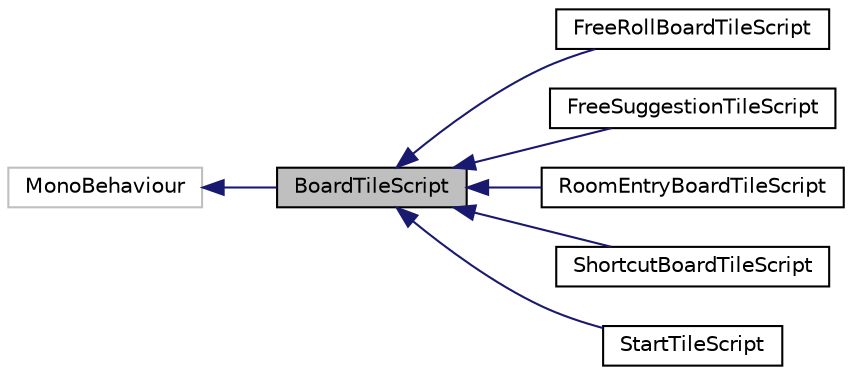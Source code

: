 digraph "BoardTileScript"
{
 // LATEX_PDF_SIZE
  edge [fontname="Helvetica",fontsize="10",labelfontname="Helvetica",labelfontsize="10"];
  node [fontname="Helvetica",fontsize="10",shape=record];
  rankdir="LR";
  Node1 [label="BoardTileScript",height=0.2,width=0.4,color="black", fillcolor="grey75", style="filled", fontcolor="black",tooltip="Super class for all tiles"];
  Node2 -> Node1 [dir="back",color="midnightblue",fontsize="10",style="solid",fontname="Helvetica"];
  Node2 [label="MonoBehaviour",height=0.2,width=0.4,color="grey75", fillcolor="white", style="filled",tooltip=" "];
  Node1 -> Node3 [dir="back",color="midnightblue",fontsize="10",style="solid",fontname="Helvetica"];
  Node3 [label="FreeRollBoardTileScript",height=0.2,width=0.4,color="black", fillcolor="white", style="filled",URL="$class_free_roll_board_tile_script.html",tooltip=" "];
  Node1 -> Node4 [dir="back",color="midnightblue",fontsize="10",style="solid",fontname="Helvetica"];
  Node4 [label="FreeSuggestionTileScript",height=0.2,width=0.4,color="black", fillcolor="white", style="filled",URL="$class_free_suggestion_tile_script.html",tooltip=" "];
  Node1 -> Node5 [dir="back",color="midnightblue",fontsize="10",style="solid",fontname="Helvetica"];
  Node5 [label="RoomEntryBoardTileScript",height=0.2,width=0.4,color="black", fillcolor="white", style="filled",URL="$class_room_entry_board_tile_script.html",tooltip=" "];
  Node1 -> Node6 [dir="back",color="midnightblue",fontsize="10",style="solid",fontname="Helvetica"];
  Node6 [label="ShortcutBoardTileScript",height=0.2,width=0.4,color="black", fillcolor="white", style="filled",URL="$class_shortcut_board_tile_script.html",tooltip=" "];
  Node1 -> Node7 [dir="back",color="midnightblue",fontsize="10",style="solid",fontname="Helvetica"];
  Node7 [label="StartTileScript",height=0.2,width=0.4,color="black", fillcolor="white", style="filled",URL="$class_start_tile_script.html",tooltip=" "];
}
